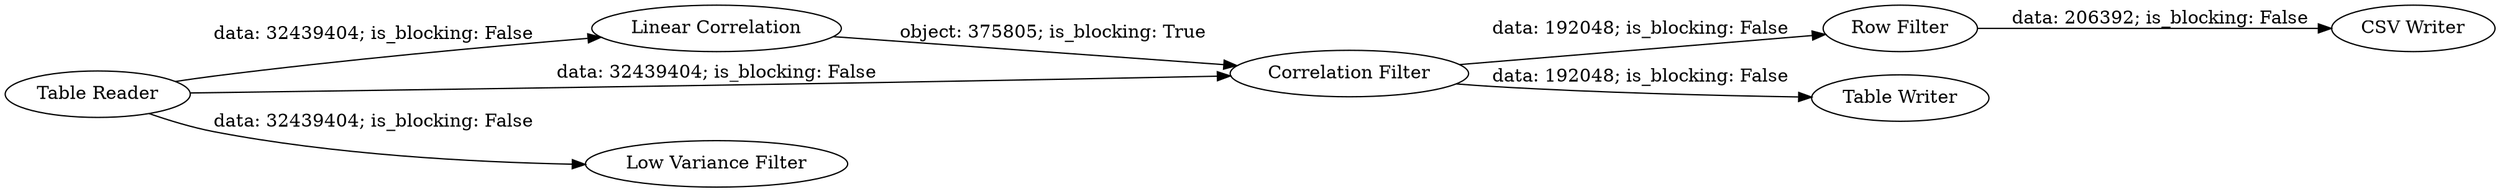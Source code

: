 digraph {
	"-1238484630844810592_6" [label="Linear Correlation"]
	"-1238484630844810592_1" [label="Table Reader"]
	"-1238484630844810592_7" [label="Correlation Filter"]
	"-1238484630844810592_4" [label="Row Filter"]
	"-1238484630844810592_2" [label="Table Writer"]
	"-1238484630844810592_3" [label="CSV Writer"]
	"-1238484630844810592_5" [label="Low Variance Filter"]
	"-1238484630844810592_6" -> "-1238484630844810592_7" [label="object: 375805; is_blocking: True"]
	"-1238484630844810592_1" -> "-1238484630844810592_5" [label="data: 32439404; is_blocking: False"]
	"-1238484630844810592_1" -> "-1238484630844810592_6" [label="data: 32439404; is_blocking: False"]
	"-1238484630844810592_1" -> "-1238484630844810592_7" [label="data: 32439404; is_blocking: False"]
	"-1238484630844810592_4" -> "-1238484630844810592_3" [label="data: 206392; is_blocking: False"]
	"-1238484630844810592_7" -> "-1238484630844810592_4" [label="data: 192048; is_blocking: False"]
	"-1238484630844810592_7" -> "-1238484630844810592_2" [label="data: 192048; is_blocking: False"]
	rankdir=LR
}
